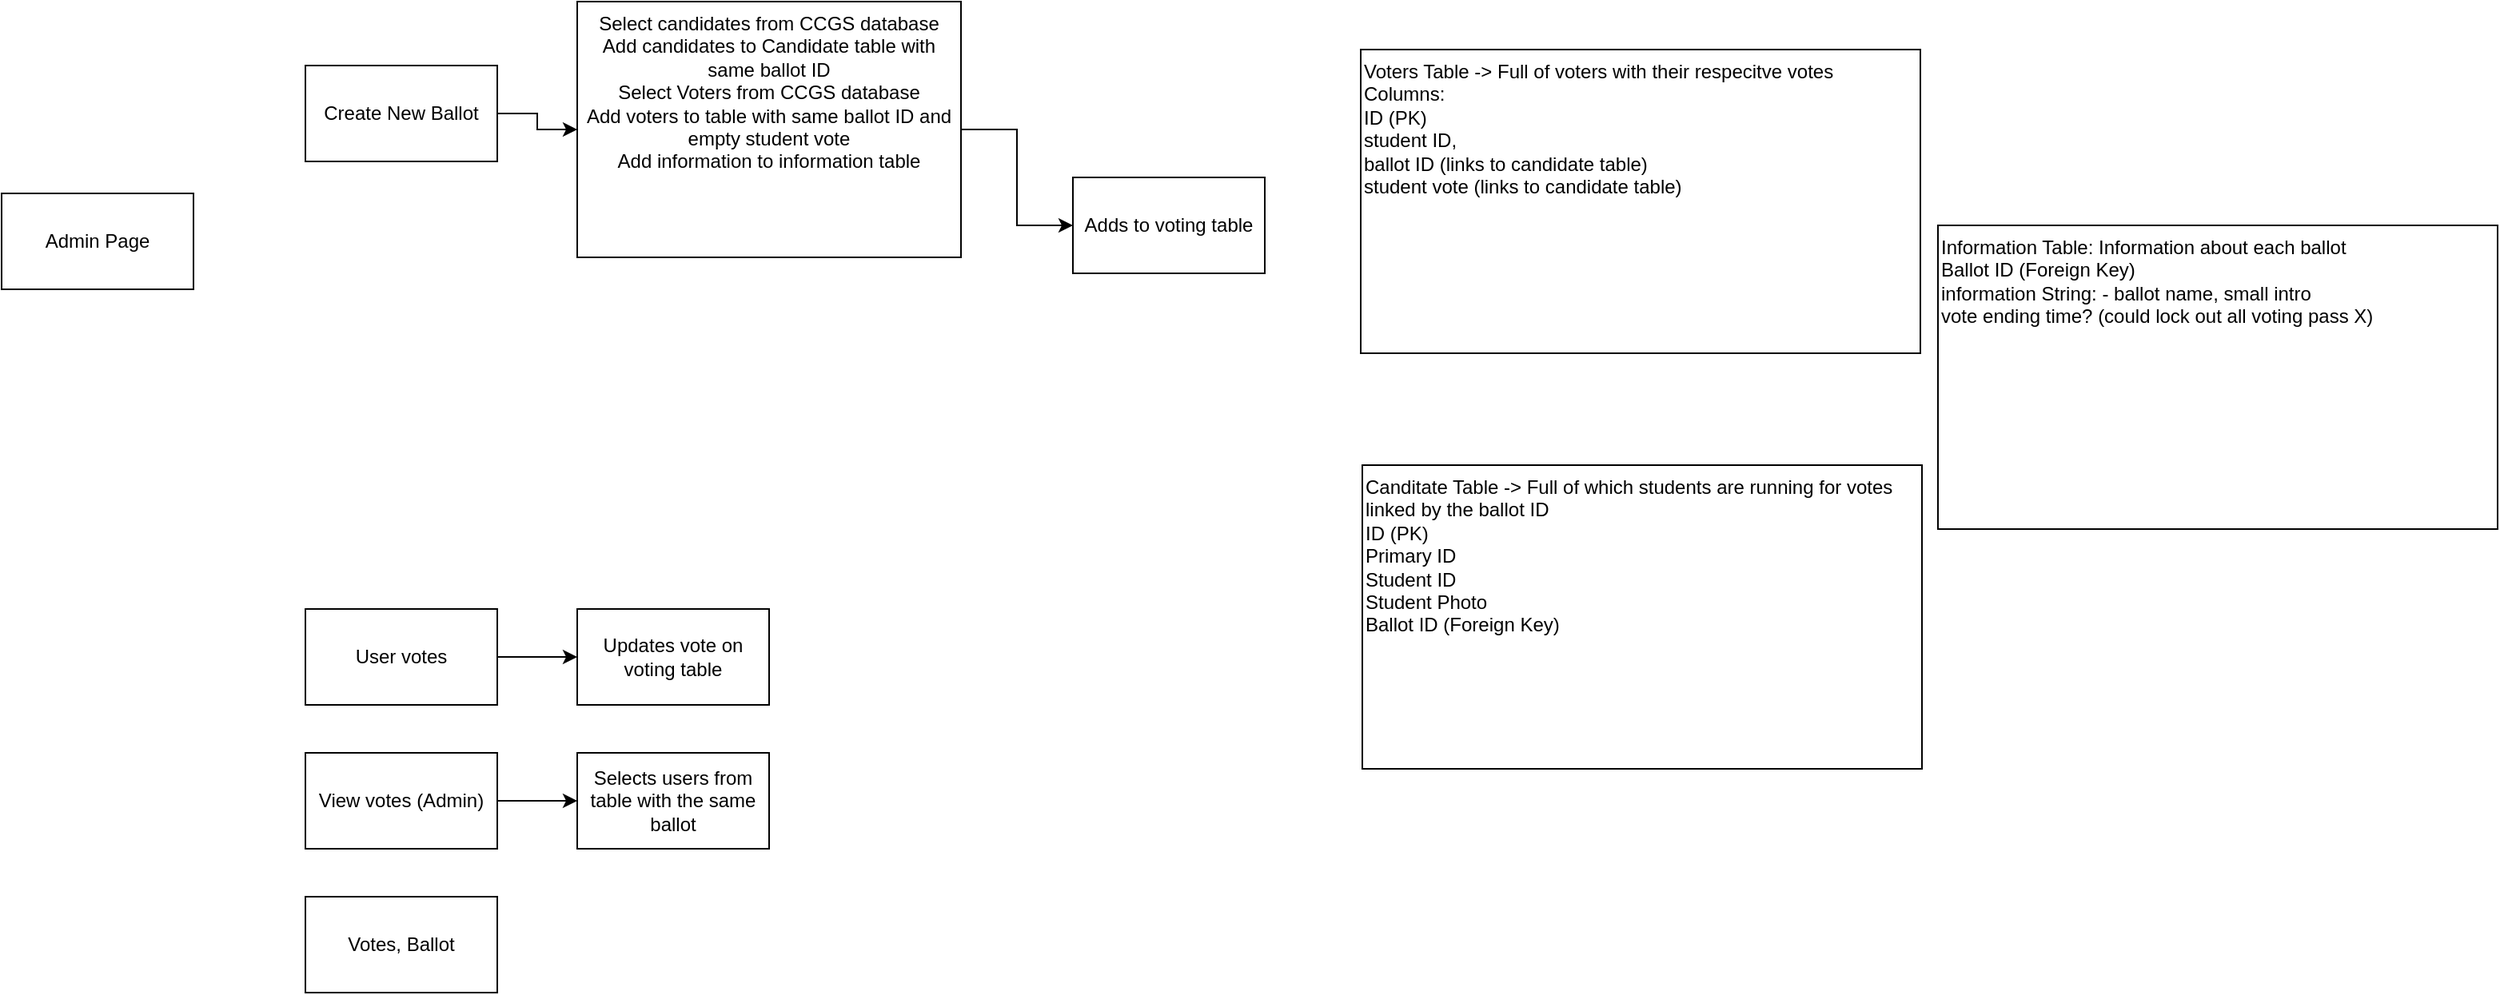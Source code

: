 <mxfile version="16.4.5" type="github">
  <diagram id="nPuw7iouVHRQGObLnJuk" name="Page-1">
    <mxGraphModel dx="1431" dy="1020" grid="1" gridSize="10" guides="1" tooltips="1" connect="1" arrows="1" fold="1" page="1" pageScale="1" pageWidth="850" pageHeight="1100" math="0" shadow="0">
      <root>
        <mxCell id="0" />
        <mxCell id="1" parent="0" />
        <mxCell id="_xX3SB-1ansTAkctIHgU-2" value="Admin Page" style="rounded=0;whiteSpace=wrap;html=1;" vertex="1" parent="1">
          <mxGeometry x="130" y="160" width="120" height="60" as="geometry" />
        </mxCell>
        <mxCell id="_xX3SB-1ansTAkctIHgU-21" style="edgeStyle=orthogonalEdgeStyle;rounded=0;orthogonalLoop=1;jettySize=auto;html=1;entryX=0;entryY=0.5;entryDx=0;entryDy=0;" edge="1" parent="1" source="_xX3SB-1ansTAkctIHgU-3" target="_xX3SB-1ansTAkctIHgU-4">
          <mxGeometry relative="1" as="geometry" />
        </mxCell>
        <mxCell id="_xX3SB-1ansTAkctIHgU-3" value="Create New Ballot" style="rounded=0;whiteSpace=wrap;html=1;" vertex="1" parent="1">
          <mxGeometry x="320" y="80" width="120" height="60" as="geometry" />
        </mxCell>
        <mxCell id="_xX3SB-1ansTAkctIHgU-7" style="edgeStyle=orthogonalEdgeStyle;rounded=0;orthogonalLoop=1;jettySize=auto;html=1;entryX=0;entryY=0.5;entryDx=0;entryDy=0;" edge="1" parent="1" source="_xX3SB-1ansTAkctIHgU-4" target="_xX3SB-1ansTAkctIHgU-6">
          <mxGeometry relative="1" as="geometry" />
        </mxCell>
        <mxCell id="_xX3SB-1ansTAkctIHgU-4" value="Select candidates from CCGS database&lt;br&gt;Add candidates to Candidate table with same ballot ID&lt;br&gt;Select Voters from CCGS database&lt;br&gt;Add voters to table with same ballot ID and empty student vote&lt;br&gt;Add information to information table" style="rounded=0;whiteSpace=wrap;html=1;verticalAlign=top;" vertex="1" parent="1">
          <mxGeometry x="490" y="40" width="240" height="160" as="geometry" />
        </mxCell>
        <mxCell id="_xX3SB-1ansTAkctIHgU-6" value="Adds to voting table" style="rounded=0;whiteSpace=wrap;html=1;" vertex="1" parent="1">
          <mxGeometry x="800" y="150" width="120" height="60" as="geometry" />
        </mxCell>
        <mxCell id="_xX3SB-1ansTAkctIHgU-8" value="Voters Table -&amp;gt; Full of voters with their respecitve votes&lt;br&gt;Columns:&lt;br&gt;ID (PK)&lt;br&gt;student ID,&lt;br&gt;ballot ID (links to candidate table)&lt;br&gt;student vote (links to candidate table)" style="rounded=0;whiteSpace=wrap;html=1;align=left;horizontal=1;verticalAlign=top;" vertex="1" parent="1">
          <mxGeometry x="980" y="70" width="350" height="190" as="geometry" />
        </mxCell>
        <mxCell id="_xX3SB-1ansTAkctIHgU-12" style="edgeStyle=orthogonalEdgeStyle;rounded=0;orthogonalLoop=1;jettySize=auto;html=1;" edge="1" parent="1" target="_xX3SB-1ansTAkctIHgU-11">
          <mxGeometry relative="1" as="geometry">
            <mxPoint x="441" y="220" as="sourcePoint" />
          </mxGeometry>
        </mxCell>
        <mxCell id="_xX3SB-1ansTAkctIHgU-15" style="edgeStyle=orthogonalEdgeStyle;rounded=0;orthogonalLoop=1;jettySize=auto;html=1;" edge="1" parent="1" source="_xX3SB-1ansTAkctIHgU-13" target="_xX3SB-1ansTAkctIHgU-14">
          <mxGeometry relative="1" as="geometry" />
        </mxCell>
        <mxCell id="_xX3SB-1ansTAkctIHgU-13" value="View votes (Admin)" style="rounded=0;whiteSpace=wrap;html=1;" vertex="1" parent="1">
          <mxGeometry x="320" y="510" width="120" height="60" as="geometry" />
        </mxCell>
        <mxCell id="_xX3SB-1ansTAkctIHgU-14" value="Selects users from table with the same ballot" style="rounded=0;whiteSpace=wrap;html=1;" vertex="1" parent="1">
          <mxGeometry x="490" y="510" width="120" height="60" as="geometry" />
        </mxCell>
        <mxCell id="_xX3SB-1ansTAkctIHgU-19" style="edgeStyle=orthogonalEdgeStyle;rounded=0;orthogonalLoop=1;jettySize=auto;html=1;entryX=0;entryY=0.5;entryDx=0;entryDy=0;" edge="1" parent="1" source="_xX3SB-1ansTAkctIHgU-16" target="_xX3SB-1ansTAkctIHgU-17">
          <mxGeometry relative="1" as="geometry" />
        </mxCell>
        <mxCell id="_xX3SB-1ansTAkctIHgU-16" value="User votes" style="rounded=0;whiteSpace=wrap;html=1;" vertex="1" parent="1">
          <mxGeometry x="320" y="420" width="120" height="60" as="geometry" />
        </mxCell>
        <mxCell id="_xX3SB-1ansTAkctIHgU-17" value="Updates vote on voting table" style="rounded=0;whiteSpace=wrap;html=1;" vertex="1" parent="1">
          <mxGeometry x="490" y="420" width="120" height="60" as="geometry" />
        </mxCell>
        <mxCell id="_xX3SB-1ansTAkctIHgU-18" value="Votes, Ballot" style="rounded=0;whiteSpace=wrap;html=1;" vertex="1" parent="1">
          <mxGeometry x="320" y="600" width="120" height="60" as="geometry" />
        </mxCell>
        <mxCell id="_xX3SB-1ansTAkctIHgU-20" value="Canditate Table -&amp;gt; Full of which students are running for votes linked by the ballot ID&lt;br&gt;ID (PK)&lt;br&gt;Primary ID&lt;br&gt;Student ID&lt;br&gt;Student Photo&lt;br&gt;Ballot ID (Foreign Key)" style="rounded=0;whiteSpace=wrap;html=1;align=left;horizontal=1;verticalAlign=top;" vertex="1" parent="1">
          <mxGeometry x="981" y="330" width="350" height="190" as="geometry" />
        </mxCell>
        <mxCell id="_xX3SB-1ansTAkctIHgU-23" value="Information Table: Information about each ballot&lt;br&gt;Ballot ID (Foreign Key)&lt;br&gt;information String: - ballot name, small intro&lt;br&gt;vote ending time? (could lock out all voting pass X)" style="rounded=0;whiteSpace=wrap;html=1;align=left;horizontal=1;verticalAlign=top;" vertex="1" parent="1">
          <mxGeometry x="1341" y="180" width="350" height="190" as="geometry" />
        </mxCell>
      </root>
    </mxGraphModel>
  </diagram>
</mxfile>
